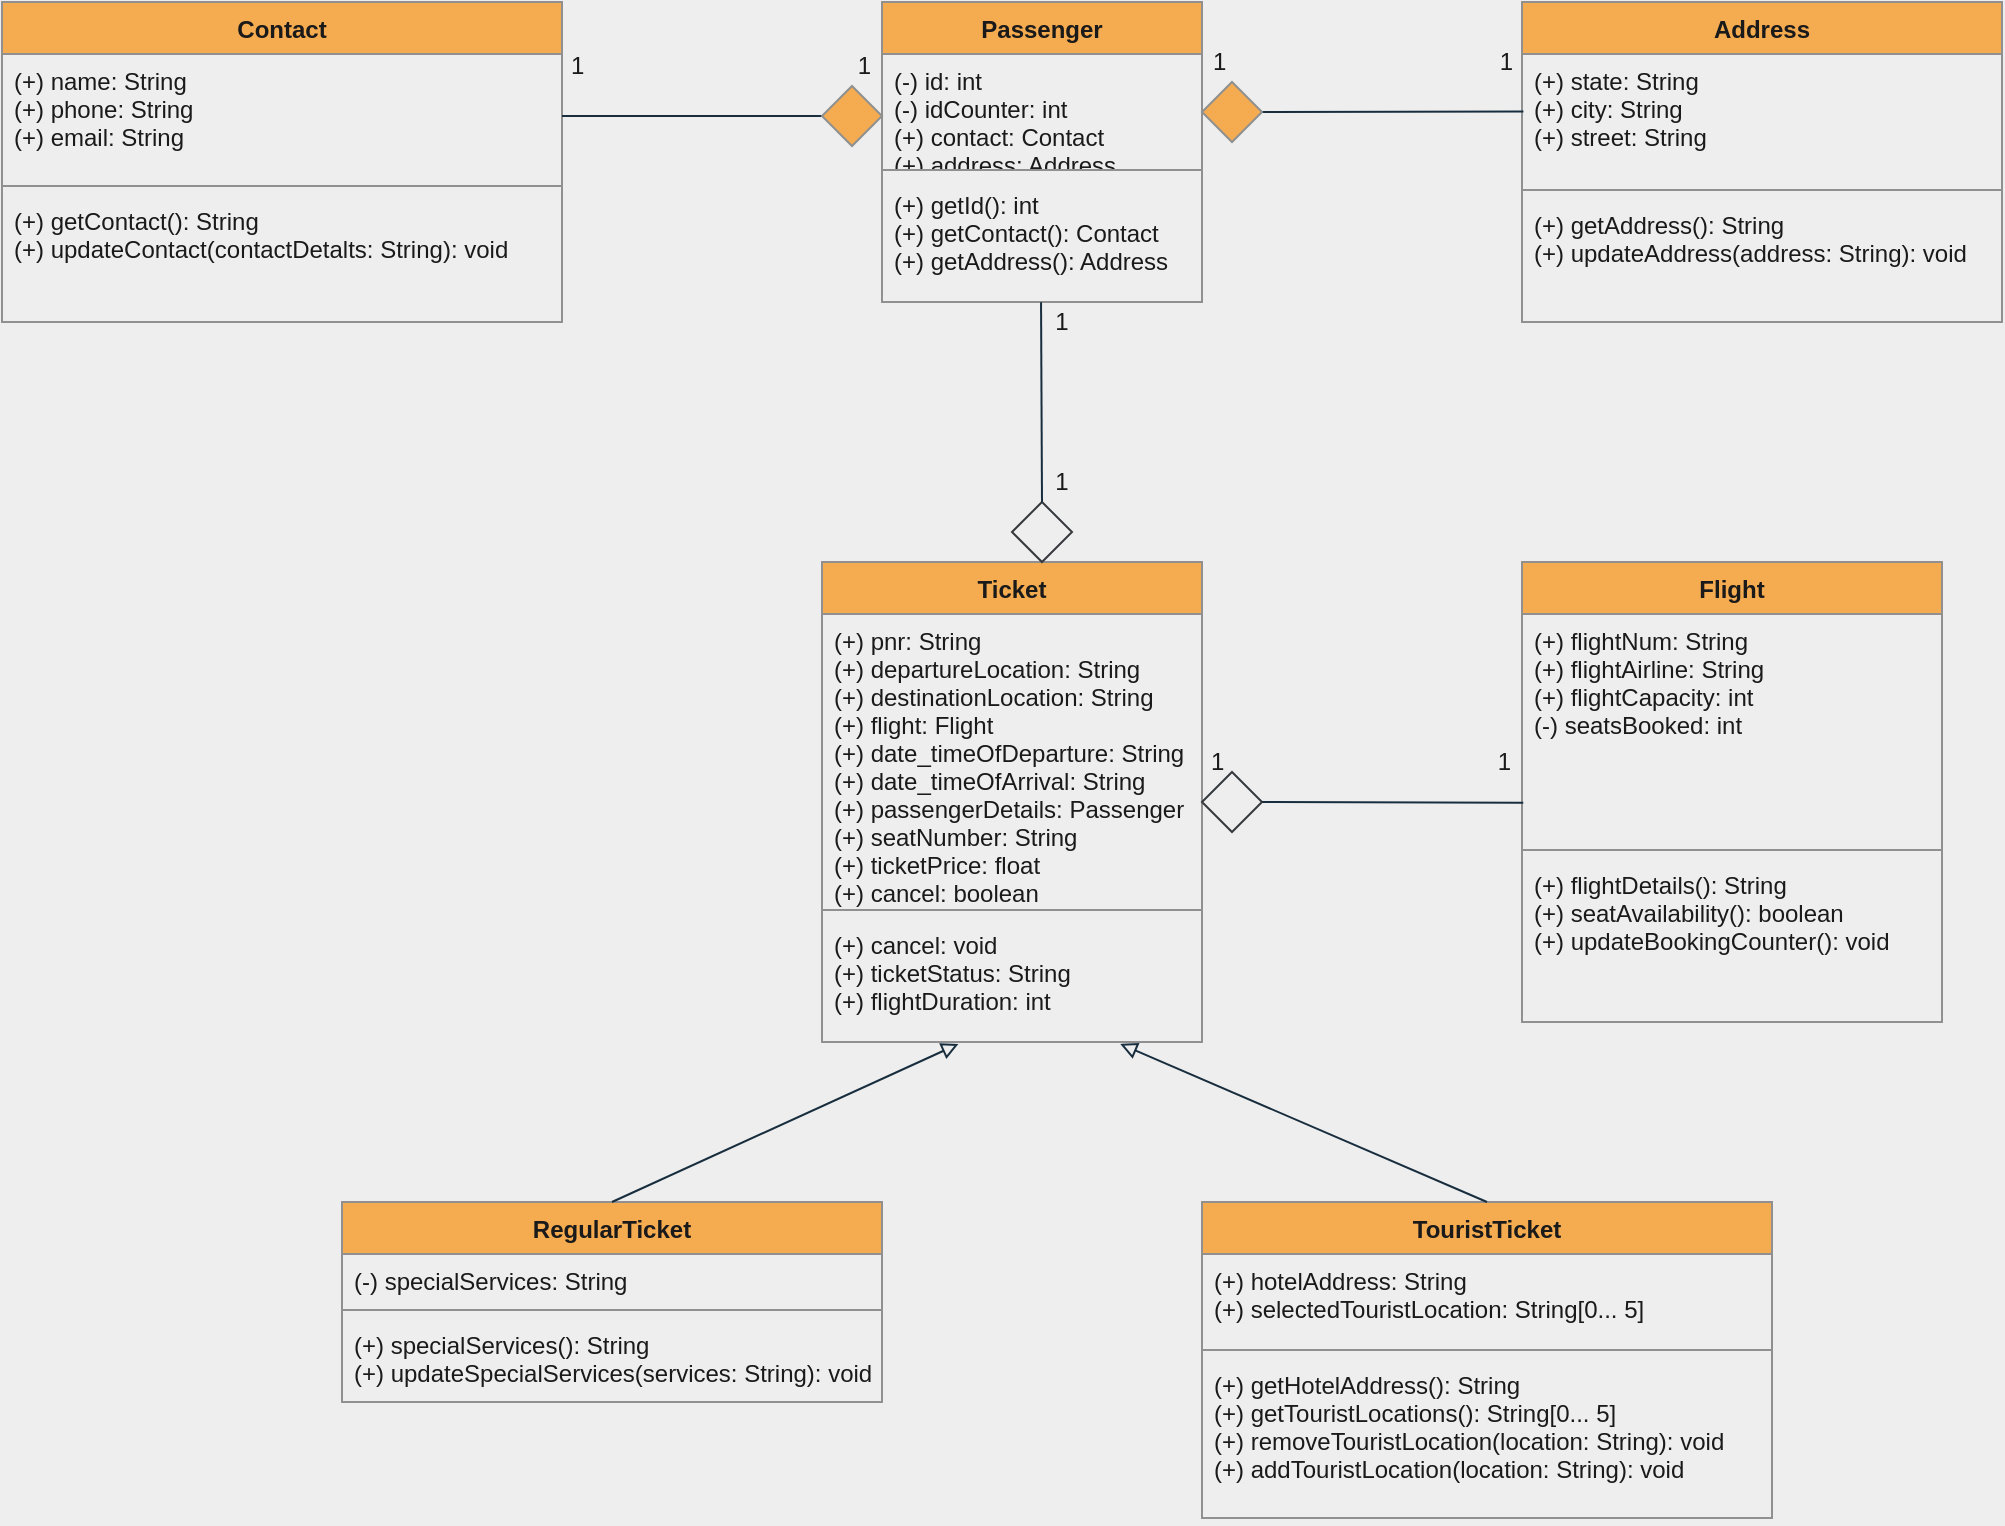 <mxfile version="15.1.0" type="device"><diagram id="F8l_VsFKb8CO1puuRg3W" name="Page-1"><mxGraphModel dx="1303" dy="697" grid="1" gridSize="10" guides="1" tooltips="1" connect="1" arrows="1" fold="1" page="1" pageScale="1" pageWidth="850" pageHeight="1100" background="#EEEEEE" math="0" shadow="0"><root><mxCell id="0"/><mxCell id="1" parent="0"/><mxCell id="tS1SPTje6oMFX4Asw43S-6" value="Address" style="swimlane;fontStyle=1;align=center;verticalAlign=top;childLayout=stackLayout;horizontal=1;startSize=26;horizontalStack=0;resizeParent=1;resizeParentMax=0;resizeLast=0;collapsible=1;marginBottom=0;fillColor=#F5AB50;strokeColor=#909090;fontColor=#1A1A1A;" parent="1" vertex="1"><mxGeometry x="1360" y="40" width="240" height="160" as="geometry"/></mxCell><mxCell id="tS1SPTje6oMFX4Asw43S-7" value="(+) state: String&#10;(+) city: String&#10;(+) street: String" style="text;strokeColor=none;fillColor=none;align=left;verticalAlign=top;spacingLeft=4;spacingRight=4;overflow=hidden;rotatable=0;points=[[0,0.5],[1,0.5]];portConstraint=eastwest;fontColor=#1A1A1A;" parent="tS1SPTje6oMFX4Asw43S-6" vertex="1"><mxGeometry y="26" width="240" height="64" as="geometry"/></mxCell><mxCell id="tS1SPTje6oMFX4Asw43S-8" value="" style="line;strokeWidth=1;fillColor=none;align=left;verticalAlign=middle;spacingTop=-1;spacingLeft=3;spacingRight=3;rotatable=0;labelPosition=right;points=[];portConstraint=eastwest;labelBackgroundColor=#EEEEEE;strokeColor=#909090;fontColor=#1A1A1A;" parent="tS1SPTje6oMFX4Asw43S-6" vertex="1"><mxGeometry y="90" width="240" height="8" as="geometry"/></mxCell><mxCell id="tS1SPTje6oMFX4Asw43S-9" value="(+) getAddress(): String&#10;(+) updateAddress(address: String): void" style="text;strokeColor=none;fillColor=none;align=left;verticalAlign=top;spacingLeft=4;spacingRight=4;overflow=hidden;rotatable=0;points=[[0,0.5],[1,0.5]];portConstraint=eastwest;fontColor=#1A1A1A;" parent="tS1SPTje6oMFX4Asw43S-6" vertex="1"><mxGeometry y="98" width="240" height="62" as="geometry"/></mxCell><mxCell id="tS1SPTje6oMFX4Asw43S-11" value="Passenger" style="swimlane;fontStyle=1;align=center;verticalAlign=top;childLayout=stackLayout;horizontal=1;startSize=26;horizontalStack=0;resizeParent=1;resizeParentMax=0;resizeLast=0;collapsible=1;marginBottom=0;fillColor=#F5AB50;strokeColor=#909090;fontColor=#1A1A1A;" parent="1" vertex="1"><mxGeometry x="1040" y="40" width="160" height="150" as="geometry"/></mxCell><mxCell id="tS1SPTje6oMFX4Asw43S-12" value="(-) id: int&#10;(-) idCounter: int&#10;(+) contact: Contact&#10;(+) address: Address" style="text;strokeColor=none;fillColor=none;align=left;verticalAlign=top;spacingLeft=4;spacingRight=4;overflow=hidden;rotatable=0;points=[[0,0.5],[1,0.5]];portConstraint=eastwest;fontColor=#1A1A1A;" parent="tS1SPTje6oMFX4Asw43S-11" vertex="1"><mxGeometry y="26" width="160" height="54" as="geometry"/></mxCell><mxCell id="tS1SPTje6oMFX4Asw43S-13" value="" style="line;strokeWidth=1;fillColor=none;align=left;verticalAlign=middle;spacingTop=-1;spacingLeft=3;spacingRight=3;rotatable=0;labelPosition=right;points=[];portConstraint=eastwest;labelBackgroundColor=#EEEEEE;strokeColor=#909090;fontColor=#1A1A1A;" parent="tS1SPTje6oMFX4Asw43S-11" vertex="1"><mxGeometry y="80" width="160" height="8" as="geometry"/></mxCell><mxCell id="tS1SPTje6oMFX4Asw43S-14" value="(+) getId(): int&#10;(+) getContact(): Contact&#10;(+) getAddress(): Address" style="text;strokeColor=none;fillColor=none;align=left;verticalAlign=top;spacingLeft=4;spacingRight=4;overflow=hidden;rotatable=0;points=[[0,0.5],[1,0.5]];portConstraint=eastwest;fontColor=#1A1A1A;" parent="tS1SPTje6oMFX4Asw43S-11" vertex="1"><mxGeometry y="88" width="160" height="62" as="geometry"/></mxCell><mxCell id="tS1SPTje6oMFX4Asw43S-15" value="Contact" style="swimlane;fontStyle=1;align=center;verticalAlign=top;childLayout=stackLayout;horizontal=1;startSize=26;horizontalStack=0;resizeParent=1;resizeParentMax=0;resizeLast=0;collapsible=1;marginBottom=0;fillColor=#F5AB50;strokeColor=#909090;fontColor=#1A1A1A;" parent="1" vertex="1"><mxGeometry x="600" y="40" width="280" height="160" as="geometry"/></mxCell><mxCell id="tS1SPTje6oMFX4Asw43S-16" value="(+) name: String&#10;(+) phone: String&#10;(+) email: String" style="text;strokeColor=none;fillColor=none;align=left;verticalAlign=top;spacingLeft=4;spacingRight=4;overflow=hidden;rotatable=0;points=[[0,0.5],[1,0.5]];portConstraint=eastwest;fontColor=#1A1A1A;" parent="tS1SPTje6oMFX4Asw43S-15" vertex="1"><mxGeometry y="26" width="280" height="62" as="geometry"/></mxCell><mxCell id="tS1SPTje6oMFX4Asw43S-17" value="" style="line;strokeWidth=1;fillColor=none;align=left;verticalAlign=middle;spacingTop=-1;spacingLeft=3;spacingRight=3;rotatable=0;labelPosition=right;points=[];portConstraint=eastwest;labelBackgroundColor=#EEEEEE;strokeColor=#909090;fontColor=#1A1A1A;" parent="tS1SPTje6oMFX4Asw43S-15" vertex="1"><mxGeometry y="88" width="280" height="8" as="geometry"/></mxCell><mxCell id="tS1SPTje6oMFX4Asw43S-18" value="(+) getContact(): String&#10;(+) updateContact(contactDetalts: String): void" style="text;strokeColor=none;fillColor=none;align=left;verticalAlign=top;spacingLeft=4;spacingRight=4;overflow=hidden;rotatable=0;points=[[0,0.5],[1,0.5]];portConstraint=eastwest;fontColor=#1A1A1A;" parent="tS1SPTje6oMFX4Asw43S-15" vertex="1"><mxGeometry y="96" width="280" height="64" as="geometry"/></mxCell><mxCell id="tS1SPTje6oMFX4Asw43S-20" value="TouristTicket" style="swimlane;fontStyle=1;align=center;verticalAlign=top;childLayout=stackLayout;horizontal=1;startSize=26;horizontalStack=0;resizeParent=1;resizeParentMax=0;resizeLast=0;collapsible=1;marginBottom=0;fillColor=#F5AB50;strokeColor=#909090;fontColor=#1A1A1A;" parent="1" vertex="1"><mxGeometry x="1200" y="640" width="285" height="158" as="geometry"/></mxCell><mxCell id="tS1SPTje6oMFX4Asw43S-21" value="(+) hotelAddress: String&#10;(+) selectedTouristLocation: String[0... 5]" style="text;strokeColor=none;fillColor=none;align=left;verticalAlign=top;spacingLeft=4;spacingRight=4;overflow=hidden;rotatable=0;points=[[0,0.5],[1,0.5]];portConstraint=eastwest;fontColor=#1A1A1A;" parent="tS1SPTje6oMFX4Asw43S-20" vertex="1"><mxGeometry y="26" width="285" height="44" as="geometry"/></mxCell><mxCell id="tS1SPTje6oMFX4Asw43S-22" value="" style="line;strokeWidth=1;fillColor=none;align=left;verticalAlign=middle;spacingTop=-1;spacingLeft=3;spacingRight=3;rotatable=0;labelPosition=right;points=[];portConstraint=eastwest;labelBackgroundColor=#EEEEEE;strokeColor=#909090;fontColor=#1A1A1A;" parent="tS1SPTje6oMFX4Asw43S-20" vertex="1"><mxGeometry y="70" width="285" height="8" as="geometry"/></mxCell><mxCell id="tS1SPTje6oMFX4Asw43S-23" value="(+) getHotelAddress(): String&#10;(+) getTouristLocations(): String[0... 5]&#10;(+) removeTouristLocation(location: String): void&#10;(+) addTouristLocation(location: String): void" style="text;strokeColor=none;fillColor=none;align=left;verticalAlign=top;spacingLeft=4;spacingRight=4;overflow=hidden;rotatable=0;points=[[0,0.5],[1,0.5]];portConstraint=eastwest;fontColor=#1A1A1A;" parent="tS1SPTje6oMFX4Asw43S-20" vertex="1"><mxGeometry y="78" width="285" height="80" as="geometry"/></mxCell><mxCell id="tS1SPTje6oMFX4Asw43S-24" value="RegularTicket" style="swimlane;fontStyle=1;align=center;verticalAlign=top;childLayout=stackLayout;horizontal=1;startSize=26;horizontalStack=0;resizeParent=1;resizeParentMax=0;resizeLast=0;collapsible=1;marginBottom=0;fillColor=#F5AB50;strokeColor=#909090;fontColor=#1A1A1A;" parent="1" vertex="1"><mxGeometry x="770" y="640" width="270" height="100" as="geometry"/></mxCell><mxCell id="tS1SPTje6oMFX4Asw43S-25" value="(-) specialServices: String" style="text;strokeColor=none;fillColor=none;align=left;verticalAlign=top;spacingLeft=4;spacingRight=4;overflow=hidden;rotatable=0;points=[[0,0.5],[1,0.5]];portConstraint=eastwest;fontColor=#1A1A1A;" parent="tS1SPTje6oMFX4Asw43S-24" vertex="1"><mxGeometry y="26" width="270" height="24" as="geometry"/></mxCell><mxCell id="tS1SPTje6oMFX4Asw43S-26" value="" style="line;strokeWidth=1;fillColor=none;align=left;verticalAlign=middle;spacingTop=-1;spacingLeft=3;spacingRight=3;rotatable=0;labelPosition=right;points=[];portConstraint=eastwest;labelBackgroundColor=#EEEEEE;strokeColor=#909090;fontColor=#1A1A1A;" parent="tS1SPTje6oMFX4Asw43S-24" vertex="1"><mxGeometry y="50" width="270" height="8" as="geometry"/></mxCell><mxCell id="tS1SPTje6oMFX4Asw43S-27" value="(+) specialServices(): String&#10;(+) updateSpecialServices(services: String): void" style="text;strokeColor=none;fillColor=none;align=left;verticalAlign=top;spacingLeft=4;spacingRight=4;overflow=hidden;rotatable=0;points=[[0,0.5],[1,0.5]];portConstraint=eastwest;fontColor=#1A1A1A;" parent="tS1SPTje6oMFX4Asw43S-24" vertex="1"><mxGeometry y="58" width="270" height="42" as="geometry"/></mxCell><mxCell id="tS1SPTje6oMFX4Asw43S-32" value="Flight" style="swimlane;fontStyle=1;align=center;verticalAlign=top;childLayout=stackLayout;horizontal=1;startSize=26;horizontalStack=0;resizeParent=1;resizeParentMax=0;resizeLast=0;collapsible=1;marginBottom=0;fillColor=#F5AB50;strokeColor=#909090;fontColor=#1A1A1A;" parent="1" vertex="1"><mxGeometry x="1360" y="320" width="210" height="230" as="geometry"/></mxCell><mxCell id="tS1SPTje6oMFX4Asw43S-33" value="(+) flightNum: String&#10;(+) flightAirline: String&#10;(+) flightCapacity: int&#10;(-) seatsBooked: int" style="text;strokeColor=none;fillColor=none;align=left;verticalAlign=top;spacingLeft=4;spacingRight=4;overflow=hidden;rotatable=0;points=[[0,0.5],[1,0.5]];portConstraint=eastwest;fontColor=#1A1A1A;" parent="tS1SPTje6oMFX4Asw43S-32" vertex="1"><mxGeometry y="26" width="210" height="114" as="geometry"/></mxCell><mxCell id="tS1SPTje6oMFX4Asw43S-34" value="" style="line;strokeWidth=1;fillColor=none;align=left;verticalAlign=middle;spacingTop=-1;spacingLeft=3;spacingRight=3;rotatable=0;labelPosition=right;points=[];portConstraint=eastwest;labelBackgroundColor=#EEEEEE;strokeColor=#909090;fontColor=#1A1A1A;" parent="tS1SPTje6oMFX4Asw43S-32" vertex="1"><mxGeometry y="140" width="210" height="8" as="geometry"/></mxCell><mxCell id="tS1SPTje6oMFX4Asw43S-35" value="(+) flightDetails(): String&#10;(+) seatAvailability(): boolean&#10;(+) updateBookingCounter(): void" style="text;strokeColor=none;fillColor=none;align=left;verticalAlign=top;spacingLeft=4;spacingRight=4;overflow=hidden;rotatable=0;points=[[0,0.5],[1,0.5]];portConstraint=eastwest;fontColor=#1A1A1A;" parent="tS1SPTje6oMFX4Asw43S-32" vertex="1"><mxGeometry y="148" width="210" height="82" as="geometry"/></mxCell><mxCell id="tS1SPTje6oMFX4Asw43S-45" value="" style="endArrow=block;html=1;entryX=0.359;entryY=1.016;entryDx=0;entryDy=0;entryPerimeter=0;exitX=0.5;exitY=0;exitDx=0;exitDy=0;endFill=0;labelBackgroundColor=#EEEEEE;strokeColor=#182E3E;fontColor=#1A1A1A;" parent="1" source="tS1SPTje6oMFX4Asw43S-24" target="nUq-7Z51cIT0dE33LlrQ-17" edge="1"><mxGeometry width="50" height="50" relative="1" as="geometry"><mxPoint x="810" y="370" as="sourcePoint"/><mxPoint x="1076.32" y="574.418" as="targetPoint"/></mxGeometry></mxCell><mxCell id="tS1SPTje6oMFX4Asw43S-46" value="" style="endArrow=block;html=1;exitX=0.5;exitY=0;exitDx=0;exitDy=0;entryX=0.785;entryY=1.016;entryDx=0;entryDy=0;entryPerimeter=0;endFill=0;labelBackgroundColor=#EEEEEE;strokeColor=#182E3E;fontColor=#1A1A1A;" parent="1" source="tS1SPTje6oMFX4Asw43S-20" target="nUq-7Z51cIT0dE33LlrQ-17" edge="1"><mxGeometry width="50" height="50" relative="1" as="geometry"><mxPoint x="810" y="370" as="sourcePoint"/><mxPoint x="1157" y="567" as="targetPoint"/></mxGeometry></mxCell><mxCell id="tS1SPTje6oMFX4Asw43S-47" value="" style="endArrow=none;html=1;entryX=0;entryY=0.5;entryDx=0;entryDy=0;exitX=1;exitY=0.5;exitDx=0;exitDy=0;labelBackgroundColor=#EEEEEE;strokeColor=#182E3E;fontColor=#1A1A1A;" parent="1" source="tS1SPTje6oMFX4Asw43S-16" target="tS1SPTje6oMFX4Asw43S-49" edge="1"><mxGeometry width="50" height="50" relative="1" as="geometry"><mxPoint x="920" y="105" as="sourcePoint"/><mxPoint x="1010" y="107" as="targetPoint"/></mxGeometry></mxCell><mxCell id="tS1SPTje6oMFX4Asw43S-48" value="" style="endArrow=none;html=1;exitX=1;exitY=0.5;exitDx=0;exitDy=0;entryX=0.003;entryY=0.449;entryDx=0;entryDy=0;entryPerimeter=0;labelBackgroundColor=#EEEEEE;strokeColor=#182E3E;fontColor=#1A1A1A;" parent="1" source="tS1SPTje6oMFX4Asw43S-52" target="tS1SPTje6oMFX4Asw43S-7" edge="1"><mxGeometry width="50" height="50" relative="1" as="geometry"><mxPoint x="1240" y="93" as="sourcePoint"/><mxPoint x="1310" y="110" as="targetPoint"/><Array as="points"/></mxGeometry></mxCell><mxCell id="tS1SPTje6oMFX4Asw43S-49" value="" style="rhombus;whiteSpace=wrap;html=1;fillColor=#F5AB50;strokeColor=#909090;fontColor=#1A1A1A;" parent="1" vertex="1"><mxGeometry x="1010" y="82" width="30" height="30" as="geometry"/></mxCell><mxCell id="tS1SPTje6oMFX4Asw43S-52" value="" style="rhombus;whiteSpace=wrap;html=1;fillColor=#F5AB50;strokeColor=#909090;fontColor=#1A1A1A;" parent="1" vertex="1"><mxGeometry x="1200" y="80" width="30" height="30" as="geometry"/></mxCell><mxCell id="nUq-7Z51cIT0dE33LlrQ-14" value="Ticket" style="swimlane;fontStyle=1;align=center;verticalAlign=top;childLayout=stackLayout;horizontal=1;startSize=26;horizontalStack=0;resizeParent=1;resizeParentMax=0;resizeLast=0;collapsible=1;marginBottom=0;fillColor=#F5AB50;strokeColor=#909090;fontColor=#1A1A1A;" parent="1" vertex="1"><mxGeometry x="1010" y="320" width="190" height="240" as="geometry"/></mxCell><mxCell id="nUq-7Z51cIT0dE33LlrQ-15" value="(+) pnr: String&#10;(+) departureLocation: String&#10;(+) destinationLocation: String&#10;(+) flight: Flight&#10;(+) date_timeOfDeparture: String&#10;(+) date_timeOfArrival: String&#10;(+) passengerDetails: Passenger&#10;(+) seatNumber: String&#10;(+) ticketPrice: float&#10;(+) cancel: boolean" style="text;strokeColor=none;fillColor=none;align=left;verticalAlign=top;spacingLeft=4;spacingRight=4;overflow=hidden;rotatable=0;points=[[0,0.5],[1,0.5]];portConstraint=eastwest;fontColor=#1A1A1A;" parent="nUq-7Z51cIT0dE33LlrQ-14" vertex="1"><mxGeometry y="26" width="190" height="144" as="geometry"/></mxCell><mxCell id="nUq-7Z51cIT0dE33LlrQ-16" value="" style="line;strokeWidth=1;fillColor=none;align=left;verticalAlign=middle;spacingTop=-1;spacingLeft=3;spacingRight=3;rotatable=0;labelPosition=right;points=[];portConstraint=eastwest;labelBackgroundColor=#EEEEEE;strokeColor=#909090;fontColor=#1A1A1A;" parent="nUq-7Z51cIT0dE33LlrQ-14" vertex="1"><mxGeometry y="170" width="190" height="8" as="geometry"/></mxCell><mxCell id="nUq-7Z51cIT0dE33LlrQ-17" value="(+) cancel: void&#10;(+) ticketStatus: String&#10;(+) flightDuration: int" style="text;strokeColor=none;fillColor=none;align=left;verticalAlign=top;spacingLeft=4;spacingRight=4;overflow=hidden;rotatable=0;points=[[0,0.5],[1,0.5]];portConstraint=eastwest;fontColor=#1A1A1A;" parent="nUq-7Z51cIT0dE33LlrQ-14" vertex="1"><mxGeometry y="178" width="190" height="62" as="geometry"/></mxCell><mxCell id="nUq-7Z51cIT0dE33LlrQ-18" value="" style="rhombus;whiteSpace=wrap;html=1;fillColor=#eeeeee;strokeColor=#36393d;" parent="1" vertex="1"><mxGeometry x="1200" y="425" width="30" height="30" as="geometry"/></mxCell><mxCell id="nUq-7Z51cIT0dE33LlrQ-19" value="" style="endArrow=none;html=1;exitX=1;exitY=0.5;exitDx=0;exitDy=0;entryX=0.003;entryY=0.828;entryDx=0;entryDy=0;entryPerimeter=0;labelBackgroundColor=#EEEEEE;strokeColor=#182E3E;fontColor=#1A1A1A;" parent="1" source="nUq-7Z51cIT0dE33LlrQ-18" target="tS1SPTje6oMFX4Asw43S-33" edge="1"><mxGeometry width="50" height="50" relative="1" as="geometry"><mxPoint x="1240" y="105" as="sourcePoint"/><mxPoint x="1350" y="443" as="targetPoint"/><Array as="points"/></mxGeometry></mxCell><mxCell id="nUq-7Z51cIT0dE33LlrQ-20" value="" style="rhombus;whiteSpace=wrap;html=1;fillColor=#eeeeee;strokeColor=#36393d;" parent="1" vertex="1"><mxGeometry x="1105" y="290" width="30" height="30" as="geometry"/></mxCell><mxCell id="nUq-7Z51cIT0dE33LlrQ-21" value="" style="endArrow=none;html=1;entryX=0.5;entryY=0;entryDx=0;entryDy=0;exitX=0.497;exitY=1.003;exitDx=0;exitDy=0;exitPerimeter=0;labelBackgroundColor=#EEEEEE;strokeColor=#182E3E;fontColor=#1A1A1A;" parent="1" source="tS1SPTje6oMFX4Asw43S-14" target="nUq-7Z51cIT0dE33LlrQ-20" edge="1"><mxGeometry width="50" height="50" relative="1" as="geometry"><mxPoint x="1150" y="180" as="sourcePoint"/><mxPoint x="1290.63" y="220.392" as="targetPoint"/><Array as="points"/></mxGeometry></mxCell><mxCell id="nUq-7Z51cIT0dE33LlrQ-23" value="1&amp;nbsp; &amp;nbsp; &amp;nbsp; &amp;nbsp; &amp;nbsp; &amp;nbsp; &amp;nbsp; &amp;nbsp; &amp;nbsp; &amp;nbsp; &amp;nbsp; &amp;nbsp; &amp;nbsp; &amp;nbsp; &amp;nbsp; &amp;nbsp; &amp;nbsp; &amp;nbsp; &amp;nbsp; &amp;nbsp; &amp;nbsp;1" style="text;html=1;strokeColor=none;fillColor=none;align=center;verticalAlign=middle;whiteSpace=wrap;rounded=0;sketch=0;fontColor=#1A1A1A;" parent="1" vertex="1"><mxGeometry x="1200" y="410" width="159" height="20" as="geometry"/></mxCell><mxCell id="nUq-7Z51cIT0dE33LlrQ-24" value="1&amp;nbsp; &amp;nbsp; &amp;nbsp; &amp;nbsp; &amp;nbsp; &amp;nbsp; &amp;nbsp; &amp;nbsp; &amp;nbsp; &amp;nbsp; &amp;nbsp; &amp;nbsp; &amp;nbsp; &amp;nbsp; &amp;nbsp; &amp;nbsp; &amp;nbsp; &amp;nbsp; &amp;nbsp; &amp;nbsp; &amp;nbsp;1" style="text;html=1;strokeColor=none;fillColor=none;align=center;verticalAlign=middle;whiteSpace=wrap;rounded=0;sketch=0;fontColor=#1A1A1A;" parent="1" vertex="1"><mxGeometry x="1201" y="60" width="159" height="20" as="geometry"/></mxCell><mxCell id="nUq-7Z51cIT0dE33LlrQ-25" value="1&amp;nbsp; &amp;nbsp; &amp;nbsp; &amp;nbsp; &amp;nbsp; &amp;nbsp; &amp;nbsp; &amp;nbsp; &amp;nbsp; &amp;nbsp; &amp;nbsp; &amp;nbsp; &amp;nbsp; &amp;nbsp; &amp;nbsp; &amp;nbsp; &amp;nbsp; &amp;nbsp; &amp;nbsp; &amp;nbsp; &amp;nbsp;1" style="text;html=1;strokeColor=none;fillColor=none;align=center;verticalAlign=middle;whiteSpace=wrap;rounded=0;sketch=0;fontColor=#1A1A1A;" parent="1" vertex="1"><mxGeometry x="880" y="62" width="159" height="20" as="geometry"/></mxCell><mxCell id="nUq-7Z51cIT0dE33LlrQ-26" value="1" style="text;html=1;strokeColor=none;fillColor=none;align=center;verticalAlign=middle;whiteSpace=wrap;rounded=0;sketch=0;fontColor=#1A1A1A;" parent="1" vertex="1"><mxGeometry x="1110" y="190" width="40" height="20" as="geometry"/></mxCell><mxCell id="nUq-7Z51cIT0dE33LlrQ-28" value="1" style="text;html=1;strokeColor=none;fillColor=none;align=center;verticalAlign=middle;whiteSpace=wrap;rounded=0;sketch=0;fontColor=#1A1A1A;" parent="1" vertex="1"><mxGeometry x="1110" y="270" width="40" height="20" as="geometry"/></mxCell></root></mxGraphModel></diagram></mxfile>